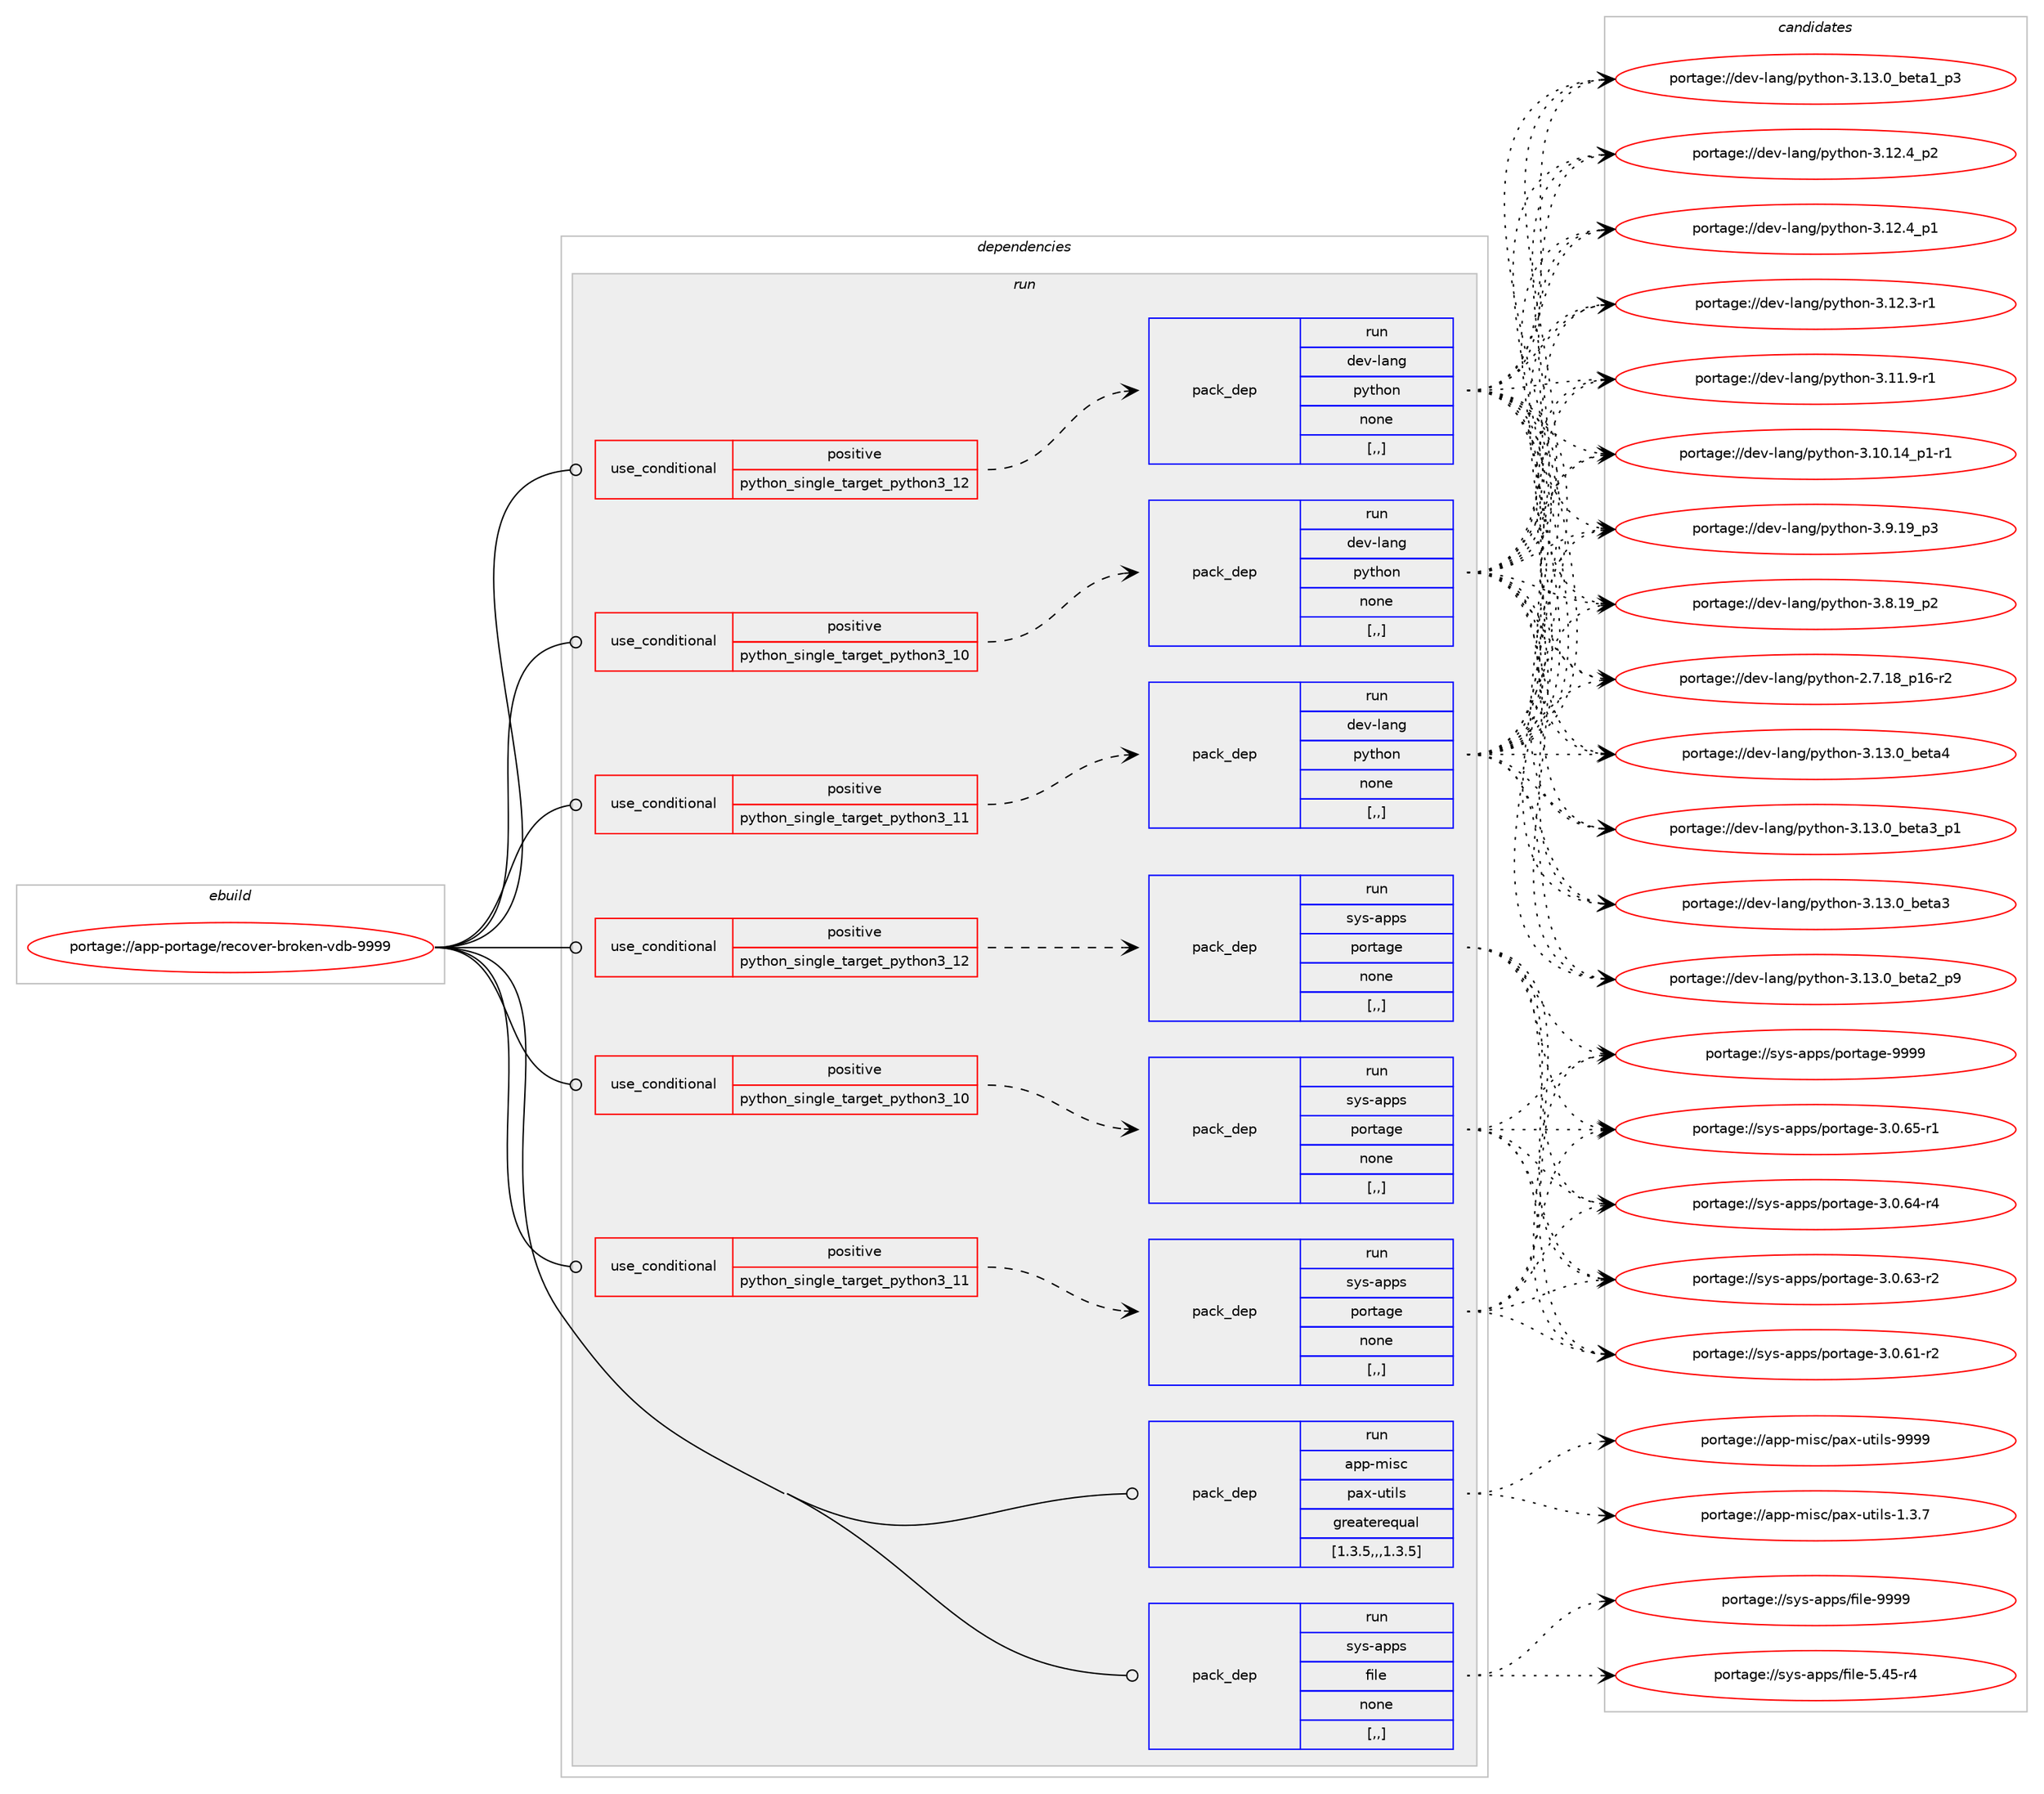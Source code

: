 digraph prolog {

# *************
# Graph options
# *************

newrank=true;
concentrate=true;
compound=true;
graph [rankdir=LR,fontname=Helvetica,fontsize=10,ranksep=1.5];#, ranksep=2.5, nodesep=0.2];
edge  [arrowhead=vee];
node  [fontname=Helvetica,fontsize=10];

# **********
# The ebuild
# **********

subgraph cluster_leftcol {
color=gray;
label=<<i>ebuild</i>>;
id [label="portage://app-portage/recover-broken-vdb-9999", color=red, width=4, href="../app-portage/recover-broken-vdb-9999.svg"];
}

# ****************
# The dependencies
# ****************

subgraph cluster_midcol {
color=gray;
label=<<i>dependencies</i>>;
subgraph cluster_compile {
fillcolor="#eeeeee";
style=filled;
label=<<i>compile</i>>;
}
subgraph cluster_compileandrun {
fillcolor="#eeeeee";
style=filled;
label=<<i>compile and run</i>>;
}
subgraph cluster_run {
fillcolor="#eeeeee";
style=filled;
label=<<i>run</i>>;
subgraph cond14318 {
dependency51633 [label=<<TABLE BORDER="0" CELLBORDER="1" CELLSPACING="0" CELLPADDING="4"><TR><TD ROWSPAN="3" CELLPADDING="10">use_conditional</TD></TR><TR><TD>positive</TD></TR><TR><TD>python_single_target_python3_10</TD></TR></TABLE>>, shape=none, color=red];
subgraph pack36830 {
dependency51634 [label=<<TABLE BORDER="0" CELLBORDER="1" CELLSPACING="0" CELLPADDING="4" WIDTH="220"><TR><TD ROWSPAN="6" CELLPADDING="30">pack_dep</TD></TR><TR><TD WIDTH="110">run</TD></TR><TR><TD>dev-lang</TD></TR><TR><TD>python</TD></TR><TR><TD>none</TD></TR><TR><TD>[,,]</TD></TR></TABLE>>, shape=none, color=blue];
}
dependency51633:e -> dependency51634:w [weight=20,style="dashed",arrowhead="vee"];
}
id:e -> dependency51633:w [weight=20,style="solid",arrowhead="odot"];
subgraph cond14319 {
dependency51635 [label=<<TABLE BORDER="0" CELLBORDER="1" CELLSPACING="0" CELLPADDING="4"><TR><TD ROWSPAN="3" CELLPADDING="10">use_conditional</TD></TR><TR><TD>positive</TD></TR><TR><TD>python_single_target_python3_10</TD></TR></TABLE>>, shape=none, color=red];
subgraph pack36831 {
dependency51636 [label=<<TABLE BORDER="0" CELLBORDER="1" CELLSPACING="0" CELLPADDING="4" WIDTH="220"><TR><TD ROWSPAN="6" CELLPADDING="30">pack_dep</TD></TR><TR><TD WIDTH="110">run</TD></TR><TR><TD>sys-apps</TD></TR><TR><TD>portage</TD></TR><TR><TD>none</TD></TR><TR><TD>[,,]</TD></TR></TABLE>>, shape=none, color=blue];
}
dependency51635:e -> dependency51636:w [weight=20,style="dashed",arrowhead="vee"];
}
id:e -> dependency51635:w [weight=20,style="solid",arrowhead="odot"];
subgraph cond14320 {
dependency51637 [label=<<TABLE BORDER="0" CELLBORDER="1" CELLSPACING="0" CELLPADDING="4"><TR><TD ROWSPAN="3" CELLPADDING="10">use_conditional</TD></TR><TR><TD>positive</TD></TR><TR><TD>python_single_target_python3_11</TD></TR></TABLE>>, shape=none, color=red];
subgraph pack36832 {
dependency51638 [label=<<TABLE BORDER="0" CELLBORDER="1" CELLSPACING="0" CELLPADDING="4" WIDTH="220"><TR><TD ROWSPAN="6" CELLPADDING="30">pack_dep</TD></TR><TR><TD WIDTH="110">run</TD></TR><TR><TD>dev-lang</TD></TR><TR><TD>python</TD></TR><TR><TD>none</TD></TR><TR><TD>[,,]</TD></TR></TABLE>>, shape=none, color=blue];
}
dependency51637:e -> dependency51638:w [weight=20,style="dashed",arrowhead="vee"];
}
id:e -> dependency51637:w [weight=20,style="solid",arrowhead="odot"];
subgraph cond14321 {
dependency51639 [label=<<TABLE BORDER="0" CELLBORDER="1" CELLSPACING="0" CELLPADDING="4"><TR><TD ROWSPAN="3" CELLPADDING="10">use_conditional</TD></TR><TR><TD>positive</TD></TR><TR><TD>python_single_target_python3_11</TD></TR></TABLE>>, shape=none, color=red];
subgraph pack36833 {
dependency51640 [label=<<TABLE BORDER="0" CELLBORDER="1" CELLSPACING="0" CELLPADDING="4" WIDTH="220"><TR><TD ROWSPAN="6" CELLPADDING="30">pack_dep</TD></TR><TR><TD WIDTH="110">run</TD></TR><TR><TD>sys-apps</TD></TR><TR><TD>portage</TD></TR><TR><TD>none</TD></TR><TR><TD>[,,]</TD></TR></TABLE>>, shape=none, color=blue];
}
dependency51639:e -> dependency51640:w [weight=20,style="dashed",arrowhead="vee"];
}
id:e -> dependency51639:w [weight=20,style="solid",arrowhead="odot"];
subgraph cond14322 {
dependency51641 [label=<<TABLE BORDER="0" CELLBORDER="1" CELLSPACING="0" CELLPADDING="4"><TR><TD ROWSPAN="3" CELLPADDING="10">use_conditional</TD></TR><TR><TD>positive</TD></TR><TR><TD>python_single_target_python3_12</TD></TR></TABLE>>, shape=none, color=red];
subgraph pack36834 {
dependency51642 [label=<<TABLE BORDER="0" CELLBORDER="1" CELLSPACING="0" CELLPADDING="4" WIDTH="220"><TR><TD ROWSPAN="6" CELLPADDING="30">pack_dep</TD></TR><TR><TD WIDTH="110">run</TD></TR><TR><TD>dev-lang</TD></TR><TR><TD>python</TD></TR><TR><TD>none</TD></TR><TR><TD>[,,]</TD></TR></TABLE>>, shape=none, color=blue];
}
dependency51641:e -> dependency51642:w [weight=20,style="dashed",arrowhead="vee"];
}
id:e -> dependency51641:w [weight=20,style="solid",arrowhead="odot"];
subgraph cond14323 {
dependency51643 [label=<<TABLE BORDER="0" CELLBORDER="1" CELLSPACING="0" CELLPADDING="4"><TR><TD ROWSPAN="3" CELLPADDING="10">use_conditional</TD></TR><TR><TD>positive</TD></TR><TR><TD>python_single_target_python3_12</TD></TR></TABLE>>, shape=none, color=red];
subgraph pack36835 {
dependency51644 [label=<<TABLE BORDER="0" CELLBORDER="1" CELLSPACING="0" CELLPADDING="4" WIDTH="220"><TR><TD ROWSPAN="6" CELLPADDING="30">pack_dep</TD></TR><TR><TD WIDTH="110">run</TD></TR><TR><TD>sys-apps</TD></TR><TR><TD>portage</TD></TR><TR><TD>none</TD></TR><TR><TD>[,,]</TD></TR></TABLE>>, shape=none, color=blue];
}
dependency51643:e -> dependency51644:w [weight=20,style="dashed",arrowhead="vee"];
}
id:e -> dependency51643:w [weight=20,style="solid",arrowhead="odot"];
subgraph pack36836 {
dependency51645 [label=<<TABLE BORDER="0" CELLBORDER="1" CELLSPACING="0" CELLPADDING="4" WIDTH="220"><TR><TD ROWSPAN="6" CELLPADDING="30">pack_dep</TD></TR><TR><TD WIDTH="110">run</TD></TR><TR><TD>app-misc</TD></TR><TR><TD>pax-utils</TD></TR><TR><TD>greaterequal</TD></TR><TR><TD>[1.3.5,,,1.3.5]</TD></TR></TABLE>>, shape=none, color=blue];
}
id:e -> dependency51645:w [weight=20,style="solid",arrowhead="odot"];
subgraph pack36837 {
dependency51646 [label=<<TABLE BORDER="0" CELLBORDER="1" CELLSPACING="0" CELLPADDING="4" WIDTH="220"><TR><TD ROWSPAN="6" CELLPADDING="30">pack_dep</TD></TR><TR><TD WIDTH="110">run</TD></TR><TR><TD>sys-apps</TD></TR><TR><TD>file</TD></TR><TR><TD>none</TD></TR><TR><TD>[,,]</TD></TR></TABLE>>, shape=none, color=blue];
}
id:e -> dependency51646:w [weight=20,style="solid",arrowhead="odot"];
}
}

# **************
# The candidates
# **************

subgraph cluster_choices {
rank=same;
color=gray;
label=<<i>candidates</i>>;

subgraph choice36830 {
color=black;
nodesep=1;
choice1001011184510897110103471121211161041111104551464951464895981011169752 [label="portage://dev-lang/python-3.13.0_beta4", color=red, width=4,href="../dev-lang/python-3.13.0_beta4.svg"];
choice10010111845108971101034711212111610411111045514649514648959810111697519511249 [label="portage://dev-lang/python-3.13.0_beta3_p1", color=red, width=4,href="../dev-lang/python-3.13.0_beta3_p1.svg"];
choice1001011184510897110103471121211161041111104551464951464895981011169751 [label="portage://dev-lang/python-3.13.0_beta3", color=red, width=4,href="../dev-lang/python-3.13.0_beta3.svg"];
choice10010111845108971101034711212111610411111045514649514648959810111697509511257 [label="portage://dev-lang/python-3.13.0_beta2_p9", color=red, width=4,href="../dev-lang/python-3.13.0_beta2_p9.svg"];
choice10010111845108971101034711212111610411111045514649514648959810111697499511251 [label="portage://dev-lang/python-3.13.0_beta1_p3", color=red, width=4,href="../dev-lang/python-3.13.0_beta1_p3.svg"];
choice100101118451089711010347112121116104111110455146495046529511250 [label="portage://dev-lang/python-3.12.4_p2", color=red, width=4,href="../dev-lang/python-3.12.4_p2.svg"];
choice100101118451089711010347112121116104111110455146495046529511249 [label="portage://dev-lang/python-3.12.4_p1", color=red, width=4,href="../dev-lang/python-3.12.4_p1.svg"];
choice100101118451089711010347112121116104111110455146495046514511449 [label="portage://dev-lang/python-3.12.3-r1", color=red, width=4,href="../dev-lang/python-3.12.3-r1.svg"];
choice100101118451089711010347112121116104111110455146494946574511449 [label="portage://dev-lang/python-3.11.9-r1", color=red, width=4,href="../dev-lang/python-3.11.9-r1.svg"];
choice100101118451089711010347112121116104111110455146494846495295112494511449 [label="portage://dev-lang/python-3.10.14_p1-r1", color=red, width=4,href="../dev-lang/python-3.10.14_p1-r1.svg"];
choice100101118451089711010347112121116104111110455146574649579511251 [label="portage://dev-lang/python-3.9.19_p3", color=red, width=4,href="../dev-lang/python-3.9.19_p3.svg"];
choice100101118451089711010347112121116104111110455146564649579511250 [label="portage://dev-lang/python-3.8.19_p2", color=red, width=4,href="../dev-lang/python-3.8.19_p2.svg"];
choice100101118451089711010347112121116104111110455046554649569511249544511450 [label="portage://dev-lang/python-2.7.18_p16-r2", color=red, width=4,href="../dev-lang/python-2.7.18_p16-r2.svg"];
dependency51634:e -> choice1001011184510897110103471121211161041111104551464951464895981011169752:w [style=dotted,weight="100"];
dependency51634:e -> choice10010111845108971101034711212111610411111045514649514648959810111697519511249:w [style=dotted,weight="100"];
dependency51634:e -> choice1001011184510897110103471121211161041111104551464951464895981011169751:w [style=dotted,weight="100"];
dependency51634:e -> choice10010111845108971101034711212111610411111045514649514648959810111697509511257:w [style=dotted,weight="100"];
dependency51634:e -> choice10010111845108971101034711212111610411111045514649514648959810111697499511251:w [style=dotted,weight="100"];
dependency51634:e -> choice100101118451089711010347112121116104111110455146495046529511250:w [style=dotted,weight="100"];
dependency51634:e -> choice100101118451089711010347112121116104111110455146495046529511249:w [style=dotted,weight="100"];
dependency51634:e -> choice100101118451089711010347112121116104111110455146495046514511449:w [style=dotted,weight="100"];
dependency51634:e -> choice100101118451089711010347112121116104111110455146494946574511449:w [style=dotted,weight="100"];
dependency51634:e -> choice100101118451089711010347112121116104111110455146494846495295112494511449:w [style=dotted,weight="100"];
dependency51634:e -> choice100101118451089711010347112121116104111110455146574649579511251:w [style=dotted,weight="100"];
dependency51634:e -> choice100101118451089711010347112121116104111110455146564649579511250:w [style=dotted,weight="100"];
dependency51634:e -> choice100101118451089711010347112121116104111110455046554649569511249544511450:w [style=dotted,weight="100"];
}
subgraph choice36831 {
color=black;
nodesep=1;
choice115121115459711211211547112111114116971031014557575757 [label="portage://sys-apps/portage-9999", color=red, width=4,href="../sys-apps/portage-9999.svg"];
choice11512111545971121121154711211111411697103101455146484654534511449 [label="portage://sys-apps/portage-3.0.65-r1", color=red, width=4,href="../sys-apps/portage-3.0.65-r1.svg"];
choice11512111545971121121154711211111411697103101455146484654524511452 [label="portage://sys-apps/portage-3.0.64-r4", color=red, width=4,href="../sys-apps/portage-3.0.64-r4.svg"];
choice11512111545971121121154711211111411697103101455146484654514511450 [label="portage://sys-apps/portage-3.0.63-r2", color=red, width=4,href="../sys-apps/portage-3.0.63-r2.svg"];
choice11512111545971121121154711211111411697103101455146484654494511450 [label="portage://sys-apps/portage-3.0.61-r2", color=red, width=4,href="../sys-apps/portage-3.0.61-r2.svg"];
dependency51636:e -> choice115121115459711211211547112111114116971031014557575757:w [style=dotted,weight="100"];
dependency51636:e -> choice11512111545971121121154711211111411697103101455146484654534511449:w [style=dotted,weight="100"];
dependency51636:e -> choice11512111545971121121154711211111411697103101455146484654524511452:w [style=dotted,weight="100"];
dependency51636:e -> choice11512111545971121121154711211111411697103101455146484654514511450:w [style=dotted,weight="100"];
dependency51636:e -> choice11512111545971121121154711211111411697103101455146484654494511450:w [style=dotted,weight="100"];
}
subgraph choice36832 {
color=black;
nodesep=1;
choice1001011184510897110103471121211161041111104551464951464895981011169752 [label="portage://dev-lang/python-3.13.0_beta4", color=red, width=4,href="../dev-lang/python-3.13.0_beta4.svg"];
choice10010111845108971101034711212111610411111045514649514648959810111697519511249 [label="portage://dev-lang/python-3.13.0_beta3_p1", color=red, width=4,href="../dev-lang/python-3.13.0_beta3_p1.svg"];
choice1001011184510897110103471121211161041111104551464951464895981011169751 [label="portage://dev-lang/python-3.13.0_beta3", color=red, width=4,href="../dev-lang/python-3.13.0_beta3.svg"];
choice10010111845108971101034711212111610411111045514649514648959810111697509511257 [label="portage://dev-lang/python-3.13.0_beta2_p9", color=red, width=4,href="../dev-lang/python-3.13.0_beta2_p9.svg"];
choice10010111845108971101034711212111610411111045514649514648959810111697499511251 [label="portage://dev-lang/python-3.13.0_beta1_p3", color=red, width=4,href="../dev-lang/python-3.13.0_beta1_p3.svg"];
choice100101118451089711010347112121116104111110455146495046529511250 [label="portage://dev-lang/python-3.12.4_p2", color=red, width=4,href="../dev-lang/python-3.12.4_p2.svg"];
choice100101118451089711010347112121116104111110455146495046529511249 [label="portage://dev-lang/python-3.12.4_p1", color=red, width=4,href="../dev-lang/python-3.12.4_p1.svg"];
choice100101118451089711010347112121116104111110455146495046514511449 [label="portage://dev-lang/python-3.12.3-r1", color=red, width=4,href="../dev-lang/python-3.12.3-r1.svg"];
choice100101118451089711010347112121116104111110455146494946574511449 [label="portage://dev-lang/python-3.11.9-r1", color=red, width=4,href="../dev-lang/python-3.11.9-r1.svg"];
choice100101118451089711010347112121116104111110455146494846495295112494511449 [label="portage://dev-lang/python-3.10.14_p1-r1", color=red, width=4,href="../dev-lang/python-3.10.14_p1-r1.svg"];
choice100101118451089711010347112121116104111110455146574649579511251 [label="portage://dev-lang/python-3.9.19_p3", color=red, width=4,href="../dev-lang/python-3.9.19_p3.svg"];
choice100101118451089711010347112121116104111110455146564649579511250 [label="portage://dev-lang/python-3.8.19_p2", color=red, width=4,href="../dev-lang/python-3.8.19_p2.svg"];
choice100101118451089711010347112121116104111110455046554649569511249544511450 [label="portage://dev-lang/python-2.7.18_p16-r2", color=red, width=4,href="../dev-lang/python-2.7.18_p16-r2.svg"];
dependency51638:e -> choice1001011184510897110103471121211161041111104551464951464895981011169752:w [style=dotted,weight="100"];
dependency51638:e -> choice10010111845108971101034711212111610411111045514649514648959810111697519511249:w [style=dotted,weight="100"];
dependency51638:e -> choice1001011184510897110103471121211161041111104551464951464895981011169751:w [style=dotted,weight="100"];
dependency51638:e -> choice10010111845108971101034711212111610411111045514649514648959810111697509511257:w [style=dotted,weight="100"];
dependency51638:e -> choice10010111845108971101034711212111610411111045514649514648959810111697499511251:w [style=dotted,weight="100"];
dependency51638:e -> choice100101118451089711010347112121116104111110455146495046529511250:w [style=dotted,weight="100"];
dependency51638:e -> choice100101118451089711010347112121116104111110455146495046529511249:w [style=dotted,weight="100"];
dependency51638:e -> choice100101118451089711010347112121116104111110455146495046514511449:w [style=dotted,weight="100"];
dependency51638:e -> choice100101118451089711010347112121116104111110455146494946574511449:w [style=dotted,weight="100"];
dependency51638:e -> choice100101118451089711010347112121116104111110455146494846495295112494511449:w [style=dotted,weight="100"];
dependency51638:e -> choice100101118451089711010347112121116104111110455146574649579511251:w [style=dotted,weight="100"];
dependency51638:e -> choice100101118451089711010347112121116104111110455146564649579511250:w [style=dotted,weight="100"];
dependency51638:e -> choice100101118451089711010347112121116104111110455046554649569511249544511450:w [style=dotted,weight="100"];
}
subgraph choice36833 {
color=black;
nodesep=1;
choice115121115459711211211547112111114116971031014557575757 [label="portage://sys-apps/portage-9999", color=red, width=4,href="../sys-apps/portage-9999.svg"];
choice11512111545971121121154711211111411697103101455146484654534511449 [label="portage://sys-apps/portage-3.0.65-r1", color=red, width=4,href="../sys-apps/portage-3.0.65-r1.svg"];
choice11512111545971121121154711211111411697103101455146484654524511452 [label="portage://sys-apps/portage-3.0.64-r4", color=red, width=4,href="../sys-apps/portage-3.0.64-r4.svg"];
choice11512111545971121121154711211111411697103101455146484654514511450 [label="portage://sys-apps/portage-3.0.63-r2", color=red, width=4,href="../sys-apps/portage-3.0.63-r2.svg"];
choice11512111545971121121154711211111411697103101455146484654494511450 [label="portage://sys-apps/portage-3.0.61-r2", color=red, width=4,href="../sys-apps/portage-3.0.61-r2.svg"];
dependency51640:e -> choice115121115459711211211547112111114116971031014557575757:w [style=dotted,weight="100"];
dependency51640:e -> choice11512111545971121121154711211111411697103101455146484654534511449:w [style=dotted,weight="100"];
dependency51640:e -> choice11512111545971121121154711211111411697103101455146484654524511452:w [style=dotted,weight="100"];
dependency51640:e -> choice11512111545971121121154711211111411697103101455146484654514511450:w [style=dotted,weight="100"];
dependency51640:e -> choice11512111545971121121154711211111411697103101455146484654494511450:w [style=dotted,weight="100"];
}
subgraph choice36834 {
color=black;
nodesep=1;
choice1001011184510897110103471121211161041111104551464951464895981011169752 [label="portage://dev-lang/python-3.13.0_beta4", color=red, width=4,href="../dev-lang/python-3.13.0_beta4.svg"];
choice10010111845108971101034711212111610411111045514649514648959810111697519511249 [label="portage://dev-lang/python-3.13.0_beta3_p1", color=red, width=4,href="../dev-lang/python-3.13.0_beta3_p1.svg"];
choice1001011184510897110103471121211161041111104551464951464895981011169751 [label="portage://dev-lang/python-3.13.0_beta3", color=red, width=4,href="../dev-lang/python-3.13.0_beta3.svg"];
choice10010111845108971101034711212111610411111045514649514648959810111697509511257 [label="portage://dev-lang/python-3.13.0_beta2_p9", color=red, width=4,href="../dev-lang/python-3.13.0_beta2_p9.svg"];
choice10010111845108971101034711212111610411111045514649514648959810111697499511251 [label="portage://dev-lang/python-3.13.0_beta1_p3", color=red, width=4,href="../dev-lang/python-3.13.0_beta1_p3.svg"];
choice100101118451089711010347112121116104111110455146495046529511250 [label="portage://dev-lang/python-3.12.4_p2", color=red, width=4,href="../dev-lang/python-3.12.4_p2.svg"];
choice100101118451089711010347112121116104111110455146495046529511249 [label="portage://dev-lang/python-3.12.4_p1", color=red, width=4,href="../dev-lang/python-3.12.4_p1.svg"];
choice100101118451089711010347112121116104111110455146495046514511449 [label="portage://dev-lang/python-3.12.3-r1", color=red, width=4,href="../dev-lang/python-3.12.3-r1.svg"];
choice100101118451089711010347112121116104111110455146494946574511449 [label="portage://dev-lang/python-3.11.9-r1", color=red, width=4,href="../dev-lang/python-3.11.9-r1.svg"];
choice100101118451089711010347112121116104111110455146494846495295112494511449 [label="portage://dev-lang/python-3.10.14_p1-r1", color=red, width=4,href="../dev-lang/python-3.10.14_p1-r1.svg"];
choice100101118451089711010347112121116104111110455146574649579511251 [label="portage://dev-lang/python-3.9.19_p3", color=red, width=4,href="../dev-lang/python-3.9.19_p3.svg"];
choice100101118451089711010347112121116104111110455146564649579511250 [label="portage://dev-lang/python-3.8.19_p2", color=red, width=4,href="../dev-lang/python-3.8.19_p2.svg"];
choice100101118451089711010347112121116104111110455046554649569511249544511450 [label="portage://dev-lang/python-2.7.18_p16-r2", color=red, width=4,href="../dev-lang/python-2.7.18_p16-r2.svg"];
dependency51642:e -> choice1001011184510897110103471121211161041111104551464951464895981011169752:w [style=dotted,weight="100"];
dependency51642:e -> choice10010111845108971101034711212111610411111045514649514648959810111697519511249:w [style=dotted,weight="100"];
dependency51642:e -> choice1001011184510897110103471121211161041111104551464951464895981011169751:w [style=dotted,weight="100"];
dependency51642:e -> choice10010111845108971101034711212111610411111045514649514648959810111697509511257:w [style=dotted,weight="100"];
dependency51642:e -> choice10010111845108971101034711212111610411111045514649514648959810111697499511251:w [style=dotted,weight="100"];
dependency51642:e -> choice100101118451089711010347112121116104111110455146495046529511250:w [style=dotted,weight="100"];
dependency51642:e -> choice100101118451089711010347112121116104111110455146495046529511249:w [style=dotted,weight="100"];
dependency51642:e -> choice100101118451089711010347112121116104111110455146495046514511449:w [style=dotted,weight="100"];
dependency51642:e -> choice100101118451089711010347112121116104111110455146494946574511449:w [style=dotted,weight="100"];
dependency51642:e -> choice100101118451089711010347112121116104111110455146494846495295112494511449:w [style=dotted,weight="100"];
dependency51642:e -> choice100101118451089711010347112121116104111110455146574649579511251:w [style=dotted,weight="100"];
dependency51642:e -> choice100101118451089711010347112121116104111110455146564649579511250:w [style=dotted,weight="100"];
dependency51642:e -> choice100101118451089711010347112121116104111110455046554649569511249544511450:w [style=dotted,weight="100"];
}
subgraph choice36835 {
color=black;
nodesep=1;
choice115121115459711211211547112111114116971031014557575757 [label="portage://sys-apps/portage-9999", color=red, width=4,href="../sys-apps/portage-9999.svg"];
choice11512111545971121121154711211111411697103101455146484654534511449 [label="portage://sys-apps/portage-3.0.65-r1", color=red, width=4,href="../sys-apps/portage-3.0.65-r1.svg"];
choice11512111545971121121154711211111411697103101455146484654524511452 [label="portage://sys-apps/portage-3.0.64-r4", color=red, width=4,href="../sys-apps/portage-3.0.64-r4.svg"];
choice11512111545971121121154711211111411697103101455146484654514511450 [label="portage://sys-apps/portage-3.0.63-r2", color=red, width=4,href="../sys-apps/portage-3.0.63-r2.svg"];
choice11512111545971121121154711211111411697103101455146484654494511450 [label="portage://sys-apps/portage-3.0.61-r2", color=red, width=4,href="../sys-apps/portage-3.0.61-r2.svg"];
dependency51644:e -> choice115121115459711211211547112111114116971031014557575757:w [style=dotted,weight="100"];
dependency51644:e -> choice11512111545971121121154711211111411697103101455146484654534511449:w [style=dotted,weight="100"];
dependency51644:e -> choice11512111545971121121154711211111411697103101455146484654524511452:w [style=dotted,weight="100"];
dependency51644:e -> choice11512111545971121121154711211111411697103101455146484654514511450:w [style=dotted,weight="100"];
dependency51644:e -> choice11512111545971121121154711211111411697103101455146484654494511450:w [style=dotted,weight="100"];
}
subgraph choice36836 {
color=black;
nodesep=1;
choice9711211245109105115994711297120451171161051081154557575757 [label="portage://app-misc/pax-utils-9999", color=red, width=4,href="../app-misc/pax-utils-9999.svg"];
choice971121124510910511599471129712045117116105108115454946514655 [label="portage://app-misc/pax-utils-1.3.7", color=red, width=4,href="../app-misc/pax-utils-1.3.7.svg"];
dependency51645:e -> choice9711211245109105115994711297120451171161051081154557575757:w [style=dotted,weight="100"];
dependency51645:e -> choice971121124510910511599471129712045117116105108115454946514655:w [style=dotted,weight="100"];
}
subgraph choice36837 {
color=black;
nodesep=1;
choice1151211154597112112115471021051081014557575757 [label="portage://sys-apps/file-9999", color=red, width=4,href="../sys-apps/file-9999.svg"];
choice11512111545971121121154710210510810145534652534511452 [label="portage://sys-apps/file-5.45-r4", color=red, width=4,href="../sys-apps/file-5.45-r4.svg"];
dependency51646:e -> choice1151211154597112112115471021051081014557575757:w [style=dotted,weight="100"];
dependency51646:e -> choice11512111545971121121154710210510810145534652534511452:w [style=dotted,weight="100"];
}
}

}
